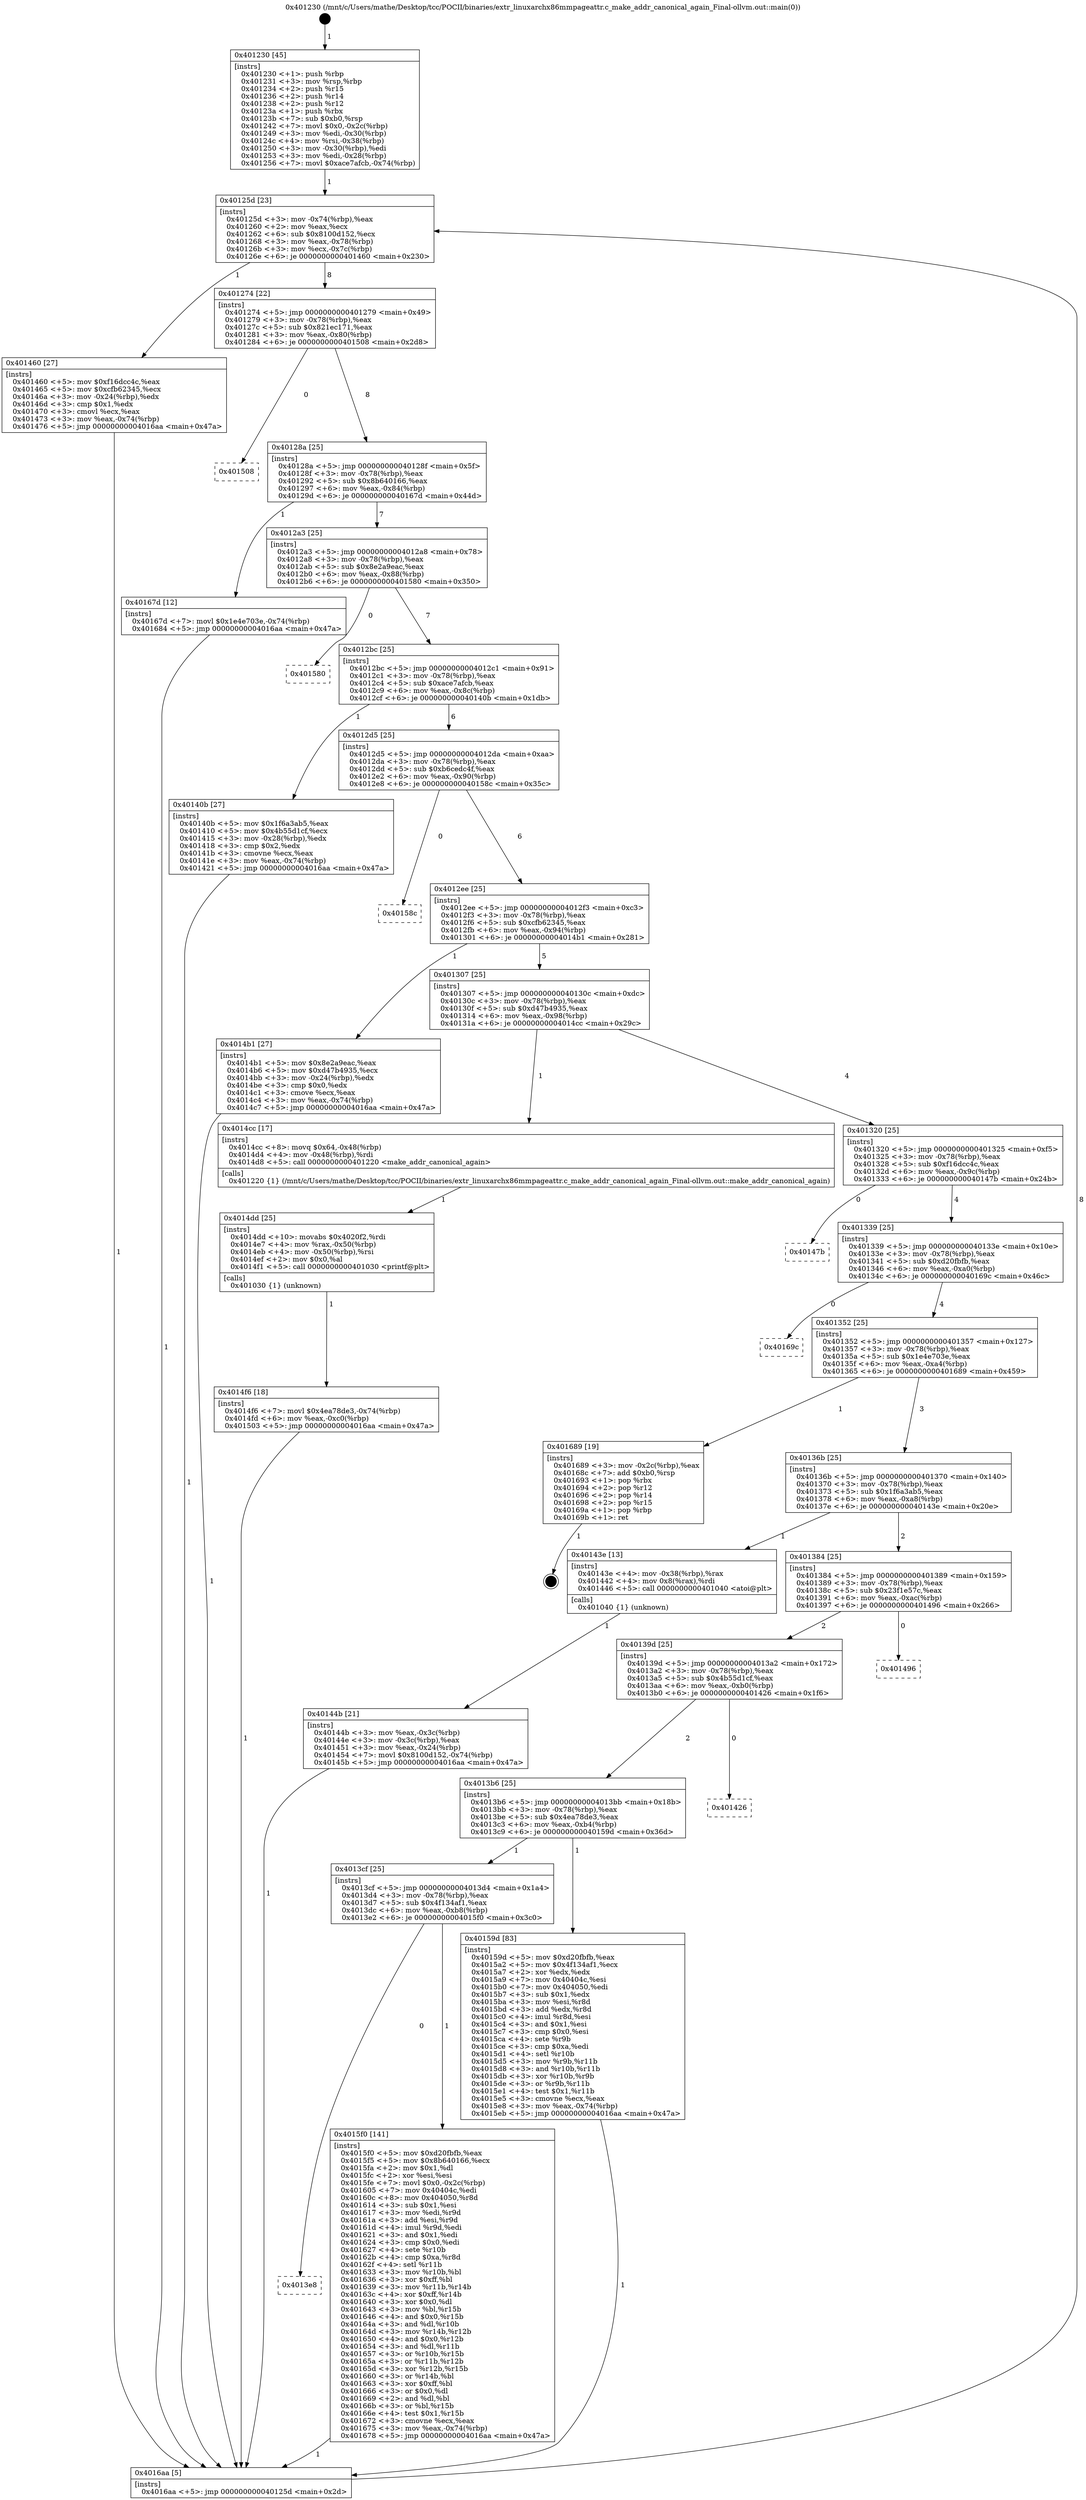 digraph "0x401230" {
  label = "0x401230 (/mnt/c/Users/mathe/Desktop/tcc/POCII/binaries/extr_linuxarchx86mmpageattr.c_make_addr_canonical_again_Final-ollvm.out::main(0))"
  labelloc = "t"
  node[shape=record]

  Entry [label="",width=0.3,height=0.3,shape=circle,fillcolor=black,style=filled]
  "0x40125d" [label="{
     0x40125d [23]\l
     | [instrs]\l
     &nbsp;&nbsp;0x40125d \<+3\>: mov -0x74(%rbp),%eax\l
     &nbsp;&nbsp;0x401260 \<+2\>: mov %eax,%ecx\l
     &nbsp;&nbsp;0x401262 \<+6\>: sub $0x8100d152,%ecx\l
     &nbsp;&nbsp;0x401268 \<+3\>: mov %eax,-0x78(%rbp)\l
     &nbsp;&nbsp;0x40126b \<+3\>: mov %ecx,-0x7c(%rbp)\l
     &nbsp;&nbsp;0x40126e \<+6\>: je 0000000000401460 \<main+0x230\>\l
  }"]
  "0x401460" [label="{
     0x401460 [27]\l
     | [instrs]\l
     &nbsp;&nbsp;0x401460 \<+5\>: mov $0xf16dcc4c,%eax\l
     &nbsp;&nbsp;0x401465 \<+5\>: mov $0xcfb62345,%ecx\l
     &nbsp;&nbsp;0x40146a \<+3\>: mov -0x24(%rbp),%edx\l
     &nbsp;&nbsp;0x40146d \<+3\>: cmp $0x1,%edx\l
     &nbsp;&nbsp;0x401470 \<+3\>: cmovl %ecx,%eax\l
     &nbsp;&nbsp;0x401473 \<+3\>: mov %eax,-0x74(%rbp)\l
     &nbsp;&nbsp;0x401476 \<+5\>: jmp 00000000004016aa \<main+0x47a\>\l
  }"]
  "0x401274" [label="{
     0x401274 [22]\l
     | [instrs]\l
     &nbsp;&nbsp;0x401274 \<+5\>: jmp 0000000000401279 \<main+0x49\>\l
     &nbsp;&nbsp;0x401279 \<+3\>: mov -0x78(%rbp),%eax\l
     &nbsp;&nbsp;0x40127c \<+5\>: sub $0x821ec171,%eax\l
     &nbsp;&nbsp;0x401281 \<+3\>: mov %eax,-0x80(%rbp)\l
     &nbsp;&nbsp;0x401284 \<+6\>: je 0000000000401508 \<main+0x2d8\>\l
  }"]
  Exit [label="",width=0.3,height=0.3,shape=circle,fillcolor=black,style=filled,peripheries=2]
  "0x401508" [label="{
     0x401508\l
  }", style=dashed]
  "0x40128a" [label="{
     0x40128a [25]\l
     | [instrs]\l
     &nbsp;&nbsp;0x40128a \<+5\>: jmp 000000000040128f \<main+0x5f\>\l
     &nbsp;&nbsp;0x40128f \<+3\>: mov -0x78(%rbp),%eax\l
     &nbsp;&nbsp;0x401292 \<+5\>: sub $0x8b640166,%eax\l
     &nbsp;&nbsp;0x401297 \<+6\>: mov %eax,-0x84(%rbp)\l
     &nbsp;&nbsp;0x40129d \<+6\>: je 000000000040167d \<main+0x44d\>\l
  }"]
  "0x4013e8" [label="{
     0x4013e8\l
  }", style=dashed]
  "0x40167d" [label="{
     0x40167d [12]\l
     | [instrs]\l
     &nbsp;&nbsp;0x40167d \<+7\>: movl $0x1e4e703e,-0x74(%rbp)\l
     &nbsp;&nbsp;0x401684 \<+5\>: jmp 00000000004016aa \<main+0x47a\>\l
  }"]
  "0x4012a3" [label="{
     0x4012a3 [25]\l
     | [instrs]\l
     &nbsp;&nbsp;0x4012a3 \<+5\>: jmp 00000000004012a8 \<main+0x78\>\l
     &nbsp;&nbsp;0x4012a8 \<+3\>: mov -0x78(%rbp),%eax\l
     &nbsp;&nbsp;0x4012ab \<+5\>: sub $0x8e2a9eac,%eax\l
     &nbsp;&nbsp;0x4012b0 \<+6\>: mov %eax,-0x88(%rbp)\l
     &nbsp;&nbsp;0x4012b6 \<+6\>: je 0000000000401580 \<main+0x350\>\l
  }"]
  "0x4015f0" [label="{
     0x4015f0 [141]\l
     | [instrs]\l
     &nbsp;&nbsp;0x4015f0 \<+5\>: mov $0xd20fbfb,%eax\l
     &nbsp;&nbsp;0x4015f5 \<+5\>: mov $0x8b640166,%ecx\l
     &nbsp;&nbsp;0x4015fa \<+2\>: mov $0x1,%dl\l
     &nbsp;&nbsp;0x4015fc \<+2\>: xor %esi,%esi\l
     &nbsp;&nbsp;0x4015fe \<+7\>: movl $0x0,-0x2c(%rbp)\l
     &nbsp;&nbsp;0x401605 \<+7\>: mov 0x40404c,%edi\l
     &nbsp;&nbsp;0x40160c \<+8\>: mov 0x404050,%r8d\l
     &nbsp;&nbsp;0x401614 \<+3\>: sub $0x1,%esi\l
     &nbsp;&nbsp;0x401617 \<+3\>: mov %edi,%r9d\l
     &nbsp;&nbsp;0x40161a \<+3\>: add %esi,%r9d\l
     &nbsp;&nbsp;0x40161d \<+4\>: imul %r9d,%edi\l
     &nbsp;&nbsp;0x401621 \<+3\>: and $0x1,%edi\l
     &nbsp;&nbsp;0x401624 \<+3\>: cmp $0x0,%edi\l
     &nbsp;&nbsp;0x401627 \<+4\>: sete %r10b\l
     &nbsp;&nbsp;0x40162b \<+4\>: cmp $0xa,%r8d\l
     &nbsp;&nbsp;0x40162f \<+4\>: setl %r11b\l
     &nbsp;&nbsp;0x401633 \<+3\>: mov %r10b,%bl\l
     &nbsp;&nbsp;0x401636 \<+3\>: xor $0xff,%bl\l
     &nbsp;&nbsp;0x401639 \<+3\>: mov %r11b,%r14b\l
     &nbsp;&nbsp;0x40163c \<+4\>: xor $0xff,%r14b\l
     &nbsp;&nbsp;0x401640 \<+3\>: xor $0x0,%dl\l
     &nbsp;&nbsp;0x401643 \<+3\>: mov %bl,%r15b\l
     &nbsp;&nbsp;0x401646 \<+4\>: and $0x0,%r15b\l
     &nbsp;&nbsp;0x40164a \<+3\>: and %dl,%r10b\l
     &nbsp;&nbsp;0x40164d \<+3\>: mov %r14b,%r12b\l
     &nbsp;&nbsp;0x401650 \<+4\>: and $0x0,%r12b\l
     &nbsp;&nbsp;0x401654 \<+3\>: and %dl,%r11b\l
     &nbsp;&nbsp;0x401657 \<+3\>: or %r10b,%r15b\l
     &nbsp;&nbsp;0x40165a \<+3\>: or %r11b,%r12b\l
     &nbsp;&nbsp;0x40165d \<+3\>: xor %r12b,%r15b\l
     &nbsp;&nbsp;0x401660 \<+3\>: or %r14b,%bl\l
     &nbsp;&nbsp;0x401663 \<+3\>: xor $0xff,%bl\l
     &nbsp;&nbsp;0x401666 \<+3\>: or $0x0,%dl\l
     &nbsp;&nbsp;0x401669 \<+2\>: and %dl,%bl\l
     &nbsp;&nbsp;0x40166b \<+3\>: or %bl,%r15b\l
     &nbsp;&nbsp;0x40166e \<+4\>: test $0x1,%r15b\l
     &nbsp;&nbsp;0x401672 \<+3\>: cmovne %ecx,%eax\l
     &nbsp;&nbsp;0x401675 \<+3\>: mov %eax,-0x74(%rbp)\l
     &nbsp;&nbsp;0x401678 \<+5\>: jmp 00000000004016aa \<main+0x47a\>\l
  }"]
  "0x401580" [label="{
     0x401580\l
  }", style=dashed]
  "0x4012bc" [label="{
     0x4012bc [25]\l
     | [instrs]\l
     &nbsp;&nbsp;0x4012bc \<+5\>: jmp 00000000004012c1 \<main+0x91\>\l
     &nbsp;&nbsp;0x4012c1 \<+3\>: mov -0x78(%rbp),%eax\l
     &nbsp;&nbsp;0x4012c4 \<+5\>: sub $0xace7afcb,%eax\l
     &nbsp;&nbsp;0x4012c9 \<+6\>: mov %eax,-0x8c(%rbp)\l
     &nbsp;&nbsp;0x4012cf \<+6\>: je 000000000040140b \<main+0x1db\>\l
  }"]
  "0x4013cf" [label="{
     0x4013cf [25]\l
     | [instrs]\l
     &nbsp;&nbsp;0x4013cf \<+5\>: jmp 00000000004013d4 \<main+0x1a4\>\l
     &nbsp;&nbsp;0x4013d4 \<+3\>: mov -0x78(%rbp),%eax\l
     &nbsp;&nbsp;0x4013d7 \<+5\>: sub $0x4f134af1,%eax\l
     &nbsp;&nbsp;0x4013dc \<+6\>: mov %eax,-0xb8(%rbp)\l
     &nbsp;&nbsp;0x4013e2 \<+6\>: je 00000000004015f0 \<main+0x3c0\>\l
  }"]
  "0x40140b" [label="{
     0x40140b [27]\l
     | [instrs]\l
     &nbsp;&nbsp;0x40140b \<+5\>: mov $0x1f6a3ab5,%eax\l
     &nbsp;&nbsp;0x401410 \<+5\>: mov $0x4b55d1cf,%ecx\l
     &nbsp;&nbsp;0x401415 \<+3\>: mov -0x28(%rbp),%edx\l
     &nbsp;&nbsp;0x401418 \<+3\>: cmp $0x2,%edx\l
     &nbsp;&nbsp;0x40141b \<+3\>: cmovne %ecx,%eax\l
     &nbsp;&nbsp;0x40141e \<+3\>: mov %eax,-0x74(%rbp)\l
     &nbsp;&nbsp;0x401421 \<+5\>: jmp 00000000004016aa \<main+0x47a\>\l
  }"]
  "0x4012d5" [label="{
     0x4012d5 [25]\l
     | [instrs]\l
     &nbsp;&nbsp;0x4012d5 \<+5\>: jmp 00000000004012da \<main+0xaa\>\l
     &nbsp;&nbsp;0x4012da \<+3\>: mov -0x78(%rbp),%eax\l
     &nbsp;&nbsp;0x4012dd \<+5\>: sub $0xb6cedc4f,%eax\l
     &nbsp;&nbsp;0x4012e2 \<+6\>: mov %eax,-0x90(%rbp)\l
     &nbsp;&nbsp;0x4012e8 \<+6\>: je 000000000040158c \<main+0x35c\>\l
  }"]
  "0x4016aa" [label="{
     0x4016aa [5]\l
     | [instrs]\l
     &nbsp;&nbsp;0x4016aa \<+5\>: jmp 000000000040125d \<main+0x2d\>\l
  }"]
  "0x401230" [label="{
     0x401230 [45]\l
     | [instrs]\l
     &nbsp;&nbsp;0x401230 \<+1\>: push %rbp\l
     &nbsp;&nbsp;0x401231 \<+3\>: mov %rsp,%rbp\l
     &nbsp;&nbsp;0x401234 \<+2\>: push %r15\l
     &nbsp;&nbsp;0x401236 \<+2\>: push %r14\l
     &nbsp;&nbsp;0x401238 \<+2\>: push %r12\l
     &nbsp;&nbsp;0x40123a \<+1\>: push %rbx\l
     &nbsp;&nbsp;0x40123b \<+7\>: sub $0xb0,%rsp\l
     &nbsp;&nbsp;0x401242 \<+7\>: movl $0x0,-0x2c(%rbp)\l
     &nbsp;&nbsp;0x401249 \<+3\>: mov %edi,-0x30(%rbp)\l
     &nbsp;&nbsp;0x40124c \<+4\>: mov %rsi,-0x38(%rbp)\l
     &nbsp;&nbsp;0x401250 \<+3\>: mov -0x30(%rbp),%edi\l
     &nbsp;&nbsp;0x401253 \<+3\>: mov %edi,-0x28(%rbp)\l
     &nbsp;&nbsp;0x401256 \<+7\>: movl $0xace7afcb,-0x74(%rbp)\l
  }"]
  "0x40159d" [label="{
     0x40159d [83]\l
     | [instrs]\l
     &nbsp;&nbsp;0x40159d \<+5\>: mov $0xd20fbfb,%eax\l
     &nbsp;&nbsp;0x4015a2 \<+5\>: mov $0x4f134af1,%ecx\l
     &nbsp;&nbsp;0x4015a7 \<+2\>: xor %edx,%edx\l
     &nbsp;&nbsp;0x4015a9 \<+7\>: mov 0x40404c,%esi\l
     &nbsp;&nbsp;0x4015b0 \<+7\>: mov 0x404050,%edi\l
     &nbsp;&nbsp;0x4015b7 \<+3\>: sub $0x1,%edx\l
     &nbsp;&nbsp;0x4015ba \<+3\>: mov %esi,%r8d\l
     &nbsp;&nbsp;0x4015bd \<+3\>: add %edx,%r8d\l
     &nbsp;&nbsp;0x4015c0 \<+4\>: imul %r8d,%esi\l
     &nbsp;&nbsp;0x4015c4 \<+3\>: and $0x1,%esi\l
     &nbsp;&nbsp;0x4015c7 \<+3\>: cmp $0x0,%esi\l
     &nbsp;&nbsp;0x4015ca \<+4\>: sete %r9b\l
     &nbsp;&nbsp;0x4015ce \<+3\>: cmp $0xa,%edi\l
     &nbsp;&nbsp;0x4015d1 \<+4\>: setl %r10b\l
     &nbsp;&nbsp;0x4015d5 \<+3\>: mov %r9b,%r11b\l
     &nbsp;&nbsp;0x4015d8 \<+3\>: and %r10b,%r11b\l
     &nbsp;&nbsp;0x4015db \<+3\>: xor %r10b,%r9b\l
     &nbsp;&nbsp;0x4015de \<+3\>: or %r9b,%r11b\l
     &nbsp;&nbsp;0x4015e1 \<+4\>: test $0x1,%r11b\l
     &nbsp;&nbsp;0x4015e5 \<+3\>: cmovne %ecx,%eax\l
     &nbsp;&nbsp;0x4015e8 \<+3\>: mov %eax,-0x74(%rbp)\l
     &nbsp;&nbsp;0x4015eb \<+5\>: jmp 00000000004016aa \<main+0x47a\>\l
  }"]
  "0x40158c" [label="{
     0x40158c\l
  }", style=dashed]
  "0x4012ee" [label="{
     0x4012ee [25]\l
     | [instrs]\l
     &nbsp;&nbsp;0x4012ee \<+5\>: jmp 00000000004012f3 \<main+0xc3\>\l
     &nbsp;&nbsp;0x4012f3 \<+3\>: mov -0x78(%rbp),%eax\l
     &nbsp;&nbsp;0x4012f6 \<+5\>: sub $0xcfb62345,%eax\l
     &nbsp;&nbsp;0x4012fb \<+6\>: mov %eax,-0x94(%rbp)\l
     &nbsp;&nbsp;0x401301 \<+6\>: je 00000000004014b1 \<main+0x281\>\l
  }"]
  "0x4013b6" [label="{
     0x4013b6 [25]\l
     | [instrs]\l
     &nbsp;&nbsp;0x4013b6 \<+5\>: jmp 00000000004013bb \<main+0x18b\>\l
     &nbsp;&nbsp;0x4013bb \<+3\>: mov -0x78(%rbp),%eax\l
     &nbsp;&nbsp;0x4013be \<+5\>: sub $0x4ea78de3,%eax\l
     &nbsp;&nbsp;0x4013c3 \<+6\>: mov %eax,-0xb4(%rbp)\l
     &nbsp;&nbsp;0x4013c9 \<+6\>: je 000000000040159d \<main+0x36d\>\l
  }"]
  "0x4014b1" [label="{
     0x4014b1 [27]\l
     | [instrs]\l
     &nbsp;&nbsp;0x4014b1 \<+5\>: mov $0x8e2a9eac,%eax\l
     &nbsp;&nbsp;0x4014b6 \<+5\>: mov $0xd47b4935,%ecx\l
     &nbsp;&nbsp;0x4014bb \<+3\>: mov -0x24(%rbp),%edx\l
     &nbsp;&nbsp;0x4014be \<+3\>: cmp $0x0,%edx\l
     &nbsp;&nbsp;0x4014c1 \<+3\>: cmove %ecx,%eax\l
     &nbsp;&nbsp;0x4014c4 \<+3\>: mov %eax,-0x74(%rbp)\l
     &nbsp;&nbsp;0x4014c7 \<+5\>: jmp 00000000004016aa \<main+0x47a\>\l
  }"]
  "0x401307" [label="{
     0x401307 [25]\l
     | [instrs]\l
     &nbsp;&nbsp;0x401307 \<+5\>: jmp 000000000040130c \<main+0xdc\>\l
     &nbsp;&nbsp;0x40130c \<+3\>: mov -0x78(%rbp),%eax\l
     &nbsp;&nbsp;0x40130f \<+5\>: sub $0xd47b4935,%eax\l
     &nbsp;&nbsp;0x401314 \<+6\>: mov %eax,-0x98(%rbp)\l
     &nbsp;&nbsp;0x40131a \<+6\>: je 00000000004014cc \<main+0x29c\>\l
  }"]
  "0x401426" [label="{
     0x401426\l
  }", style=dashed]
  "0x4014cc" [label="{
     0x4014cc [17]\l
     | [instrs]\l
     &nbsp;&nbsp;0x4014cc \<+8\>: movq $0x64,-0x48(%rbp)\l
     &nbsp;&nbsp;0x4014d4 \<+4\>: mov -0x48(%rbp),%rdi\l
     &nbsp;&nbsp;0x4014d8 \<+5\>: call 0000000000401220 \<make_addr_canonical_again\>\l
     | [calls]\l
     &nbsp;&nbsp;0x401220 \{1\} (/mnt/c/Users/mathe/Desktop/tcc/POCII/binaries/extr_linuxarchx86mmpageattr.c_make_addr_canonical_again_Final-ollvm.out::make_addr_canonical_again)\l
  }"]
  "0x401320" [label="{
     0x401320 [25]\l
     | [instrs]\l
     &nbsp;&nbsp;0x401320 \<+5\>: jmp 0000000000401325 \<main+0xf5\>\l
     &nbsp;&nbsp;0x401325 \<+3\>: mov -0x78(%rbp),%eax\l
     &nbsp;&nbsp;0x401328 \<+5\>: sub $0xf16dcc4c,%eax\l
     &nbsp;&nbsp;0x40132d \<+6\>: mov %eax,-0x9c(%rbp)\l
     &nbsp;&nbsp;0x401333 \<+6\>: je 000000000040147b \<main+0x24b\>\l
  }"]
  "0x40139d" [label="{
     0x40139d [25]\l
     | [instrs]\l
     &nbsp;&nbsp;0x40139d \<+5\>: jmp 00000000004013a2 \<main+0x172\>\l
     &nbsp;&nbsp;0x4013a2 \<+3\>: mov -0x78(%rbp),%eax\l
     &nbsp;&nbsp;0x4013a5 \<+5\>: sub $0x4b55d1cf,%eax\l
     &nbsp;&nbsp;0x4013aa \<+6\>: mov %eax,-0xb0(%rbp)\l
     &nbsp;&nbsp;0x4013b0 \<+6\>: je 0000000000401426 \<main+0x1f6\>\l
  }"]
  "0x40147b" [label="{
     0x40147b\l
  }", style=dashed]
  "0x401339" [label="{
     0x401339 [25]\l
     | [instrs]\l
     &nbsp;&nbsp;0x401339 \<+5\>: jmp 000000000040133e \<main+0x10e\>\l
     &nbsp;&nbsp;0x40133e \<+3\>: mov -0x78(%rbp),%eax\l
     &nbsp;&nbsp;0x401341 \<+5\>: sub $0xd20fbfb,%eax\l
     &nbsp;&nbsp;0x401346 \<+6\>: mov %eax,-0xa0(%rbp)\l
     &nbsp;&nbsp;0x40134c \<+6\>: je 000000000040169c \<main+0x46c\>\l
  }"]
  "0x401496" [label="{
     0x401496\l
  }", style=dashed]
  "0x40169c" [label="{
     0x40169c\l
  }", style=dashed]
  "0x401352" [label="{
     0x401352 [25]\l
     | [instrs]\l
     &nbsp;&nbsp;0x401352 \<+5\>: jmp 0000000000401357 \<main+0x127\>\l
     &nbsp;&nbsp;0x401357 \<+3\>: mov -0x78(%rbp),%eax\l
     &nbsp;&nbsp;0x40135a \<+5\>: sub $0x1e4e703e,%eax\l
     &nbsp;&nbsp;0x40135f \<+6\>: mov %eax,-0xa4(%rbp)\l
     &nbsp;&nbsp;0x401365 \<+6\>: je 0000000000401689 \<main+0x459\>\l
  }"]
  "0x4014f6" [label="{
     0x4014f6 [18]\l
     | [instrs]\l
     &nbsp;&nbsp;0x4014f6 \<+7\>: movl $0x4ea78de3,-0x74(%rbp)\l
     &nbsp;&nbsp;0x4014fd \<+6\>: mov %eax,-0xc0(%rbp)\l
     &nbsp;&nbsp;0x401503 \<+5\>: jmp 00000000004016aa \<main+0x47a\>\l
  }"]
  "0x401689" [label="{
     0x401689 [19]\l
     | [instrs]\l
     &nbsp;&nbsp;0x401689 \<+3\>: mov -0x2c(%rbp),%eax\l
     &nbsp;&nbsp;0x40168c \<+7\>: add $0xb0,%rsp\l
     &nbsp;&nbsp;0x401693 \<+1\>: pop %rbx\l
     &nbsp;&nbsp;0x401694 \<+2\>: pop %r12\l
     &nbsp;&nbsp;0x401696 \<+2\>: pop %r14\l
     &nbsp;&nbsp;0x401698 \<+2\>: pop %r15\l
     &nbsp;&nbsp;0x40169a \<+1\>: pop %rbp\l
     &nbsp;&nbsp;0x40169b \<+1\>: ret\l
  }"]
  "0x40136b" [label="{
     0x40136b [25]\l
     | [instrs]\l
     &nbsp;&nbsp;0x40136b \<+5\>: jmp 0000000000401370 \<main+0x140\>\l
     &nbsp;&nbsp;0x401370 \<+3\>: mov -0x78(%rbp),%eax\l
     &nbsp;&nbsp;0x401373 \<+5\>: sub $0x1f6a3ab5,%eax\l
     &nbsp;&nbsp;0x401378 \<+6\>: mov %eax,-0xa8(%rbp)\l
     &nbsp;&nbsp;0x40137e \<+6\>: je 000000000040143e \<main+0x20e\>\l
  }"]
  "0x4014dd" [label="{
     0x4014dd [25]\l
     | [instrs]\l
     &nbsp;&nbsp;0x4014dd \<+10\>: movabs $0x4020f2,%rdi\l
     &nbsp;&nbsp;0x4014e7 \<+4\>: mov %rax,-0x50(%rbp)\l
     &nbsp;&nbsp;0x4014eb \<+4\>: mov -0x50(%rbp),%rsi\l
     &nbsp;&nbsp;0x4014ef \<+2\>: mov $0x0,%al\l
     &nbsp;&nbsp;0x4014f1 \<+5\>: call 0000000000401030 \<printf@plt\>\l
     | [calls]\l
     &nbsp;&nbsp;0x401030 \{1\} (unknown)\l
  }"]
  "0x40143e" [label="{
     0x40143e [13]\l
     | [instrs]\l
     &nbsp;&nbsp;0x40143e \<+4\>: mov -0x38(%rbp),%rax\l
     &nbsp;&nbsp;0x401442 \<+4\>: mov 0x8(%rax),%rdi\l
     &nbsp;&nbsp;0x401446 \<+5\>: call 0000000000401040 \<atoi@plt\>\l
     | [calls]\l
     &nbsp;&nbsp;0x401040 \{1\} (unknown)\l
  }"]
  "0x401384" [label="{
     0x401384 [25]\l
     | [instrs]\l
     &nbsp;&nbsp;0x401384 \<+5\>: jmp 0000000000401389 \<main+0x159\>\l
     &nbsp;&nbsp;0x401389 \<+3\>: mov -0x78(%rbp),%eax\l
     &nbsp;&nbsp;0x40138c \<+5\>: sub $0x23f1e57c,%eax\l
     &nbsp;&nbsp;0x401391 \<+6\>: mov %eax,-0xac(%rbp)\l
     &nbsp;&nbsp;0x401397 \<+6\>: je 0000000000401496 \<main+0x266\>\l
  }"]
  "0x40144b" [label="{
     0x40144b [21]\l
     | [instrs]\l
     &nbsp;&nbsp;0x40144b \<+3\>: mov %eax,-0x3c(%rbp)\l
     &nbsp;&nbsp;0x40144e \<+3\>: mov -0x3c(%rbp),%eax\l
     &nbsp;&nbsp;0x401451 \<+3\>: mov %eax,-0x24(%rbp)\l
     &nbsp;&nbsp;0x401454 \<+7\>: movl $0x8100d152,-0x74(%rbp)\l
     &nbsp;&nbsp;0x40145b \<+5\>: jmp 00000000004016aa \<main+0x47a\>\l
  }"]
  Entry -> "0x401230" [label=" 1"]
  "0x40125d" -> "0x401460" [label=" 1"]
  "0x40125d" -> "0x401274" [label=" 8"]
  "0x401689" -> Exit [label=" 1"]
  "0x401274" -> "0x401508" [label=" 0"]
  "0x401274" -> "0x40128a" [label=" 8"]
  "0x40167d" -> "0x4016aa" [label=" 1"]
  "0x40128a" -> "0x40167d" [label=" 1"]
  "0x40128a" -> "0x4012a3" [label=" 7"]
  "0x4015f0" -> "0x4016aa" [label=" 1"]
  "0x4012a3" -> "0x401580" [label=" 0"]
  "0x4012a3" -> "0x4012bc" [label=" 7"]
  "0x4013cf" -> "0x4013e8" [label=" 0"]
  "0x4012bc" -> "0x40140b" [label=" 1"]
  "0x4012bc" -> "0x4012d5" [label=" 6"]
  "0x40140b" -> "0x4016aa" [label=" 1"]
  "0x401230" -> "0x40125d" [label=" 1"]
  "0x4016aa" -> "0x40125d" [label=" 8"]
  "0x4013cf" -> "0x4015f0" [label=" 1"]
  "0x4012d5" -> "0x40158c" [label=" 0"]
  "0x4012d5" -> "0x4012ee" [label=" 6"]
  "0x40159d" -> "0x4016aa" [label=" 1"]
  "0x4012ee" -> "0x4014b1" [label=" 1"]
  "0x4012ee" -> "0x401307" [label=" 5"]
  "0x4013b6" -> "0x40159d" [label=" 1"]
  "0x401307" -> "0x4014cc" [label=" 1"]
  "0x401307" -> "0x401320" [label=" 4"]
  "0x4013b6" -> "0x4013cf" [label=" 1"]
  "0x401320" -> "0x40147b" [label=" 0"]
  "0x401320" -> "0x401339" [label=" 4"]
  "0x40139d" -> "0x401426" [label=" 0"]
  "0x401339" -> "0x40169c" [label=" 0"]
  "0x401339" -> "0x401352" [label=" 4"]
  "0x40139d" -> "0x4013b6" [label=" 2"]
  "0x401352" -> "0x401689" [label=" 1"]
  "0x401352" -> "0x40136b" [label=" 3"]
  "0x401384" -> "0x401496" [label=" 0"]
  "0x40136b" -> "0x40143e" [label=" 1"]
  "0x40136b" -> "0x401384" [label=" 2"]
  "0x40143e" -> "0x40144b" [label=" 1"]
  "0x40144b" -> "0x4016aa" [label=" 1"]
  "0x401460" -> "0x4016aa" [label=" 1"]
  "0x4014b1" -> "0x4016aa" [label=" 1"]
  "0x4014cc" -> "0x4014dd" [label=" 1"]
  "0x4014dd" -> "0x4014f6" [label=" 1"]
  "0x4014f6" -> "0x4016aa" [label=" 1"]
  "0x401384" -> "0x40139d" [label=" 2"]
}
